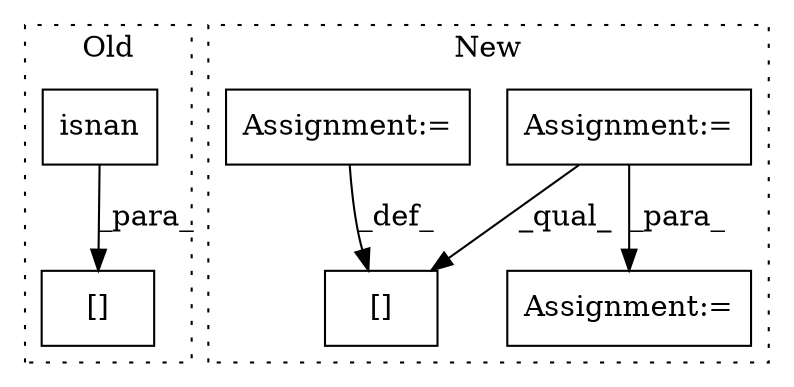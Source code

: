 digraph G {
subgraph cluster0 {
1 [label="isnan" a="32" s="6746,6769" l="6,1" shape="box"];
3 [label="[]" a="2" s="6704,6771" l="18,1" shape="box"];
label = "Old";
style="dotted";
}
subgraph cluster1 {
2 [label="[]" a="2" s="7405,7416" l="10,1" shape="box"];
4 [label="Assignment:=" a="7" s="6883" l="1" shape="box"];
5 [label="Assignment:=" a="7" s="7417" l="1" shape="box"];
6 [label="Assignment:=" a="7" s="7449" l="1" shape="box"];
label = "New";
style="dotted";
}
1 -> 3 [label="_para_"];
4 -> 2 [label="_qual_"];
4 -> 6 [label="_para_"];
5 -> 2 [label="_def_"];
}